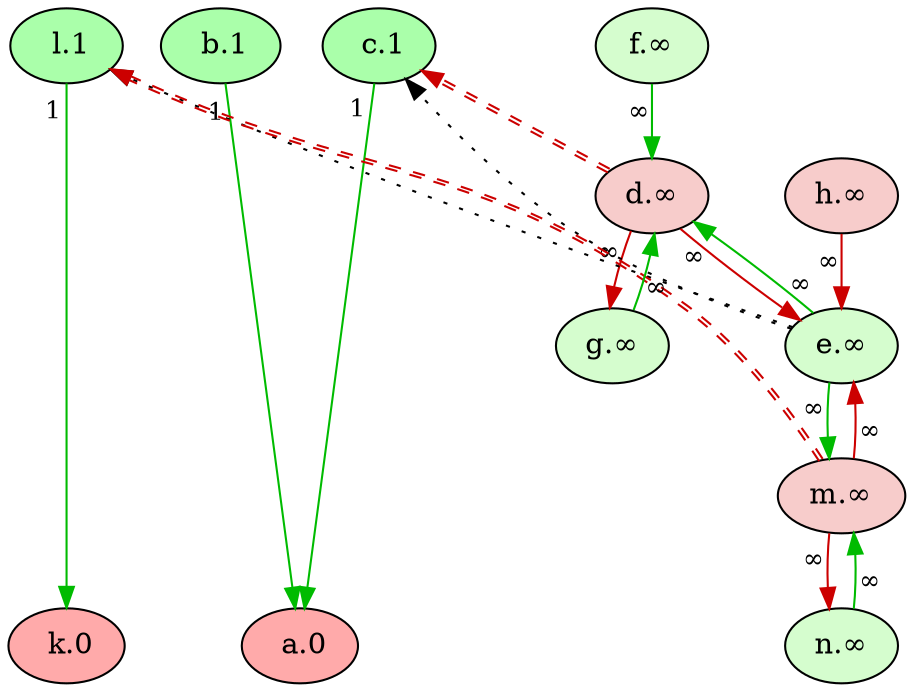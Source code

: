 digraph {
    // Node defaults can be set here if needed
    "a" [style="filled" fillcolor="#FFAAAA" label=" a.0" fontsize=14]
    "k" [style="filled" fillcolor="#FFAAAA" label=" k.0" fontsize=14]
    "l" [style="filled" fillcolor="#AAFFAA" label=" l.1" fontsize=14]
    "c" [style="filled" fillcolor="#AAFFAA" label=" c.1" fontsize=14]
    "b" [style="filled" fillcolor="#AAFFAA" label=" b.1" fontsize=14]
    "d" [style="filled" fillcolor="#f7cccb" label="d.∞" fontsize=14]
    "e" [style="filled" fillcolor="#d5fdce" label="e.∞" fontsize=14]
    "m" [style="filled" fillcolor="#f7cccb" label="m.∞" fontsize=14]
    "f" [style="filled" fillcolor="#d5fdce" label="f.∞" fontsize=14]
    "g" [style="filled" fillcolor="#d5fdce" label="g.∞" fontsize=14]
    "h" [style="filled" fillcolor="#f7cccb" label="h.∞" fontsize=14]
    "n" [style="filled" fillcolor="#d5fdce" label="n.∞" fontsize=14]
    edge[labeldistance=1.5 fontsize=12]
    "b" -> "a" [color="#00BB00" style="solid" dir="forward" taillabel="1" ]
    "c" -> "a" [color="#00BB00" style="solid" dir="forward" taillabel="1" ]
    "l" -> "k" [color="#00BB00" style="solid" dir="forward" taillabel="1" ]
    "d" -> "c" [color="#CC0000:#CC0000" style="dashed" dir="forward" taillabel="" constraint=false]
    "e" -> "c" [color="black" style="dotted" dir="forward" taillabel="" constraint=false]
    "e" -> "l" [color="black" style="dotted" dir="forward" taillabel="" constraint=false]
    "m" -> "l" [color="#CC0000:#CC0000" style="dashed" dir="forward" taillabel="" constraint=false]
    "e" -> "d" [color="#00BB00" style="solid" dir="forward" taillabel="∞" ]
    "d" -> "e" [color="#CC0000" style="solid" dir="forward" taillabel="∞" ]
    "m" -> "e" [color="#CC0000" style="solid" dir="forward" taillabel="∞" ]
    "e" -> "m" [color="#00BB00" style="solid" dir="forward" taillabel="∞" ]
    "f" -> "d" [color="#00BB00" style="solid" dir="forward" taillabel="∞" ]
    "g" -> "d" [color="#00BB00" style="solid" dir="forward" taillabel="∞" ]
    "d" -> "g" [color="#CC0000" style="solid" dir="forward" taillabel="∞" ]
    "h" -> "e" [color="#CC0000" style="solid" dir="forward" taillabel="∞" ]
    "n" -> "m" [color="#00BB00" style="solid" dir="forward" taillabel="∞" ]
    "m" -> "n" [color="#CC0000" style="solid" dir="forward" taillabel="∞" ]
    {rank = max a k}
    {rank = min l c b}
}